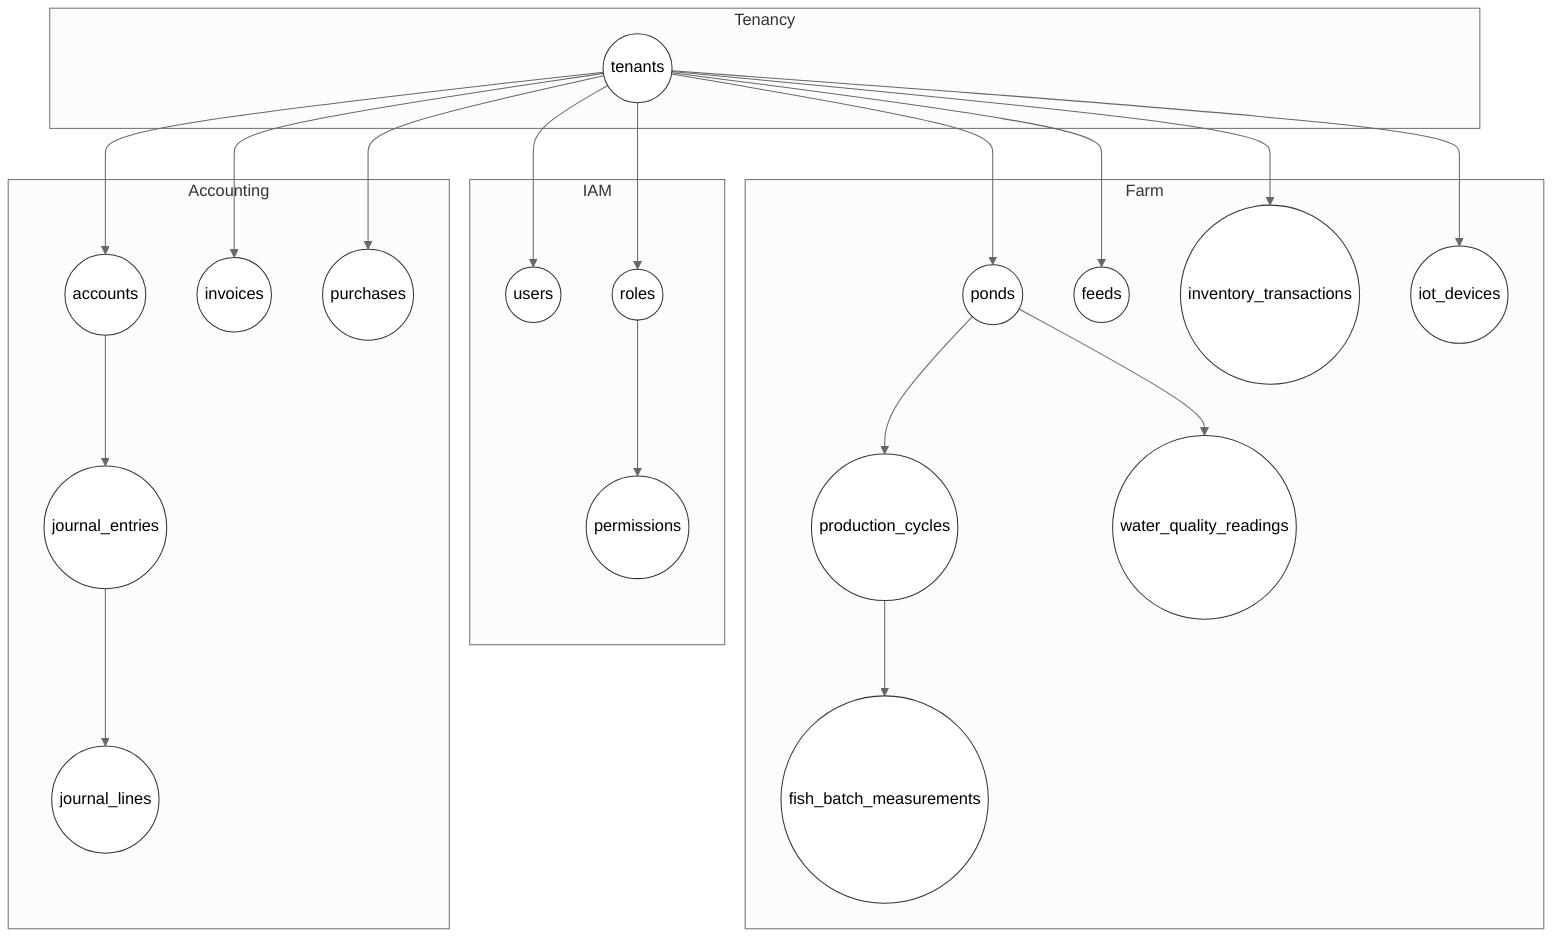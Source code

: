 %%{init: {'theme':'neutral'}}%%
flowchart TB
  subgraph Tenancy
    TEN((tenants))
  end
  subgraph IAM
    USR((users))
    ROL((roles))
    PRM((permissions))
  end
  subgraph Farm
    PND((ponds))
    CYC((production_cycles))
    MSR((fish_batch_measurements))
    FED((feeds))
    INV((inventory_transactions))
    WTR((water_quality_readings))
    DEV((iot_devices))
  end
  subgraph Accounting
    ACC((accounts))
    JEN((journal_entries))
    JLN((journal_lines))
    INVB((invoices))
    PUR((purchases))
  end

  TEN --> USR
  TEN --> ROL
  ROL --> PRM
  TEN --> PND
  PND --> CYC
  CYC --> MSR
  TEN --> FED
  TEN --> INV
  PND --> WTR
  TEN --> DEV
  TEN --> ACC
  ACC --> JEN --> JLN
  TEN --> INVB
  TEN --> PUR

  classDef tbl fill:#fff,stroke:#333,stroke-width:1px;
  class TEN,USR,ROL,PRM,PND,CYC,MSR,FED,INV,WTR,DEV,ACC,JEN,JLN,INVB,PUR tbl;